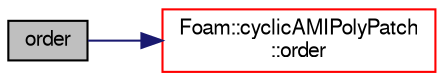 digraph "order"
{
  bgcolor="transparent";
  edge [fontname="FreeSans",fontsize="10",labelfontname="FreeSans",labelfontsize="10"];
  node [fontname="FreeSans",fontsize="10",shape=record];
  rankdir="LR";
  Node851 [label="order",height=0.2,width=0.4,color="black", fillcolor="grey75", style="filled", fontcolor="black"];
  Node851 -> Node852 [color="midnightblue",fontsize="10",style="solid",fontname="FreeSans"];
  Node852 [label="Foam::cyclicAMIPolyPatch\l::order",height=0.2,width=0.4,color="red",URL="$a24946.html#aa9533329384a73e819a040bcde1b4b3d",tooltip="Return new ordering for primitivePatch. "];
}
